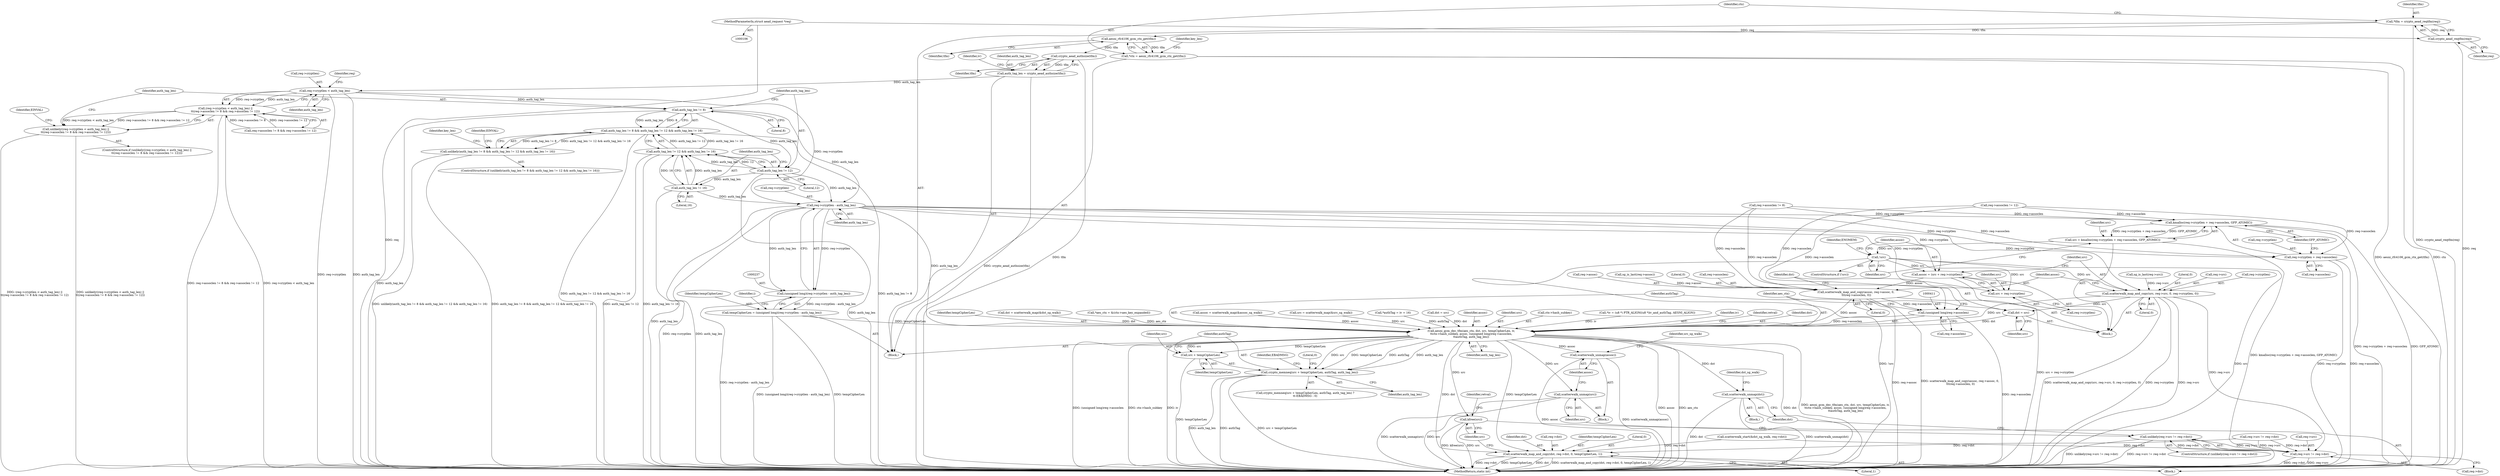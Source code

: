 digraph "0_linux_ccfe8c3f7e52ae83155cb038753f4c75b774ca8a@API" {
"1000130" [label="(Call,*tfm = crypto_aead_reqtfm(req))"];
"1000132" [label="(Call,crypto_aead_reqtfm(req))"];
"1000107" [label="(MethodParameterIn,struct aead_request *req)"];
"1000137" [label="(Call,aesni_rfc4106_gcm_ctx_get(tfm))"];
"1000135" [label="(Call,*ctx = aesni_rfc4106_gcm_ctx_get(tfm))"];
"1000157" [label="(Call,crypto_aead_authsize(tfm))"];
"1000155" [label="(Call,auth_tag_len = crypto_aead_authsize(tfm))"];
"1000183" [label="(Call,req->cryptlen < auth_tag_len)"];
"1000182" [label="(Call,(req->cryptlen < auth_tag_len) ||\n\t\t(req->assoclen != 8 && req->assoclen != 12))"];
"1000181" [label="(Call,unlikely((req->cryptlen < auth_tag_len) ||\n\t\t(req->assoclen != 8 && req->assoclen != 12)))"];
"1000205" [label="(Call,auth_tag_len != 8)"];
"1000204" [label="(Call,auth_tag_len != 8 && auth_tag_len != 12 && auth_tag_len != 16)"];
"1000203" [label="(Call,unlikely(auth_tag_len != 8 && auth_tag_len != 12 && auth_tag_len != 16))"];
"1000209" [label="(Call,auth_tag_len != 12)"];
"1000208" [label="(Call,auth_tag_len != 12 && auth_tag_len != 16)"];
"1000212" [label="(Call,auth_tag_len != 16)"];
"1000238" [label="(Call,req->cryptlen - auth_tag_len)"];
"1000236" [label="(Call,(unsigned long)(req->cryptlen - auth_tag_len))"];
"1000234" [label="(Call,tempCipherLen = (unsigned long)(req->cryptlen - auth_tag_len))"];
"1000400" [label="(Call,aesni_gcm_dec_tfm(aes_ctx, dst, src, tempCipherLen, iv,\n\t\tctx->hash_subkey, assoc, (unsigned long)req->assoclen,\n\t\tauthTag, auth_tag_len))"];
"1000420" [label="(Call,crypto_memneq(src + tempCipherLen, authTag, auth_tag_len))"];
"1000421" [label="(Call,src + tempCipherLen)"];
"1000442" [label="(Call,scatterwalk_unmap(dst))"];
"1000449" [label="(Call,scatterwalk_unmap(src))"];
"1000451" [label="(Call,scatterwalk_unmap(assoc))"];
"1000465" [label="(Call,scatterwalk_map_and_copy(dst, req->dst, 0, tempCipherLen, 1))"];
"1000473" [label="(Call,kfree(src))"];
"1000355" [label="(Call,kmalloc(req->cryptlen + req->assoclen, GFP_ATOMIC))"];
"1000353" [label="(Call,src = kmalloc(req->cryptlen + req->assoclen, GFP_ATOMIC))"];
"1000365" [label="(Call,!src)"];
"1000370" [label="(Call,assoc = (src + req->cryptlen))"];
"1000387" [label="(Call,scatterwalk_map_and_copy(assoc, req->assoc, 0,\n \t\t\treq->assoclen, 0))"];
"1000410" [label="(Call,(unsigned long)req->assoclen)"];
"1000372" [label="(Call,src + req->cryptlen)"];
"1000377" [label="(Call,scatterwalk_map_and_copy(src, req->src, 0, req->cryptlen, 0))"];
"1000397" [label="(Call,dst = src)"];
"1000434" [label="(Call,req->src != req->dst)"];
"1000433" [label="(Call,unlikely(req->src != req->dst))"];
"1000356" [label="(Call,req->cryptlen + req->assoclen)"];
"1000441" [label="(Block,)"];
"1000389" [label="(Call,req->assoc)"];
"1000211" [label="(Literal,12)"];
"1000293" [label="(Call,sg_is_last(req->src))"];
"1000202" [label="(ControlStructure,if (unlikely(auth_tag_len != 8 && auth_tag_len != 12 && auth_tag_len != 16)))"];
"1000466" [label="(Identifier,dst)"];
"1000208" [label="(Call,auth_tag_len != 12 && auth_tag_len != 16)"];
"1000422" [label="(Identifier,src)"];
"1000392" [label="(Literal,0)"];
"1000418" [label="(Identifier,retval)"];
"1000132" [label="(Call,crypto_aead_reqtfm(req))"];
"1000402" [label="(Identifier,dst)"];
"1000201" [label="(Identifier,EINVAL)"];
"1000431" [label="(Block,)"];
"1000435" [label="(Call,req->src)"];
"1000210" [label="(Identifier,auth_tag_len)"];
"1000427" [label="(Identifier,EBADMSG)"];
"1000155" [label="(Call,auth_tag_len = crypto_aead_authsize(tfm))"];
"1000404" [label="(Identifier,tempCipherLen)"];
"1000371" [label="(Identifier,assoc)"];
"1000346" [label="(Call,dst = scatterwalk_map(&dst_sg_walk))"];
"1000378" [label="(Identifier,src)"];
"1000209" [label="(Call,auth_tag_len != 12)"];
"1000332" [label="(Call,req->src != req->dst)"];
"1000107" [label="(MethodParameterIn,struct aead_request *req)"];
"1000138" [label="(Identifier,tfm)"];
"1000397" [label="(Call,dst = src)"];
"1000148" [label="(Call,*aes_ctx = &(ctx->aes_key_expanded))"];
"1000357" [label="(Call,req->cryptlen)"];
"1000388" [label="(Identifier,assoc)"];
"1000322" [label="(Call,assoc = scatterwalk_map(&assoc_sg_walk))"];
"1000369" [label="(Identifier,ENOMEM)"];
"1000297" [label="(Call,sg_is_last(req->assoc))"];
"1000317" [label="(Call,src = scatterwalk_map(&src_sg_walk))"];
"1000374" [label="(Call,req->cryptlen)"];
"1000432" [label="(ControlStructure,if (unlikely(req->src != req->dst)))"];
"1000477" [label="(MethodReturn,static int)"];
"1000235" [label="(Identifier,tempCipherLen)"];
"1000387" [label="(Call,scatterwalk_map_and_copy(assoc, req->assoc, 0,\n \t\t\treq->assoclen, 0))"];
"1000212" [label="(Call,auth_tag_len != 16)"];
"1000451" [label="(Call,scatterwalk_unmap(assoc))"];
"1000467" [label="(Call,req->dst)"];
"1000366" [label="(Identifier,src)"];
"1000398" [label="(Identifier,dst)"];
"1000401" [label="(Identifier,aes_ctx)"];
"1000450" [label="(Identifier,src)"];
"1000206" [label="(Identifier,auth_tag_len)"];
"1000352" [label="(Block,)"];
"1000471" [label="(Identifier,tempCipherLen)"];
"1000382" [label="(Literal,0)"];
"1000370" [label="(Call,assoc = (src + req->cryptlen))"];
"1000354" [label="(Identifier,src)"];
"1000136" [label="(Identifier,ctx)"];
"1000133" [label="(Identifier,req)"];
"1000184" [label="(Call,req->cryptlen)"];
"1000472" [label="(Literal,1)"];
"1000428" [label="(Literal,0)"];
"1000416" [label="(Identifier,auth_tag_len)"];
"1000205" [label="(Call,auth_tag_len != 8)"];
"1000465" [label="(Call,scatterwalk_map_and_copy(dst, req->dst, 0, tempCipherLen, 1))"];
"1000476" [label="(Identifier,retval)"];
"1000108" [label="(Block,)"];
"1000194" [label="(Call,req->assoclen != 12)"];
"1000214" [label="(Literal,16)"];
"1000353" [label="(Call,src = kmalloc(req->cryptlen + req->assoclen, GFP_ATOMIC))"];
"1000464" [label="(Block,)"];
"1000217" [label="(Identifier,EINVAL)"];
"1000183" [label="(Call,req->cryptlen < auth_tag_len)"];
"1000130" [label="(Call,*tfm = crypto_aead_reqtfm(req))"];
"1000158" [label="(Identifier,tfm)"];
"1000473" [label="(Call,kfree(src))"];
"1000412" [label="(Call,req->assoclen)"];
"1000423" [label="(Identifier,tempCipherLen)"];
"1000162" [label="(Identifier,iv)"];
"1000419" [label="(Call,crypto_memneq(src + tempCipherLen, authTag, auth_tag_len) ?\n\t\t-EBADMSG : 0)"];
"1000379" [label="(Call,req->src)"];
"1000156" [label="(Identifier,auth_tag_len)"];
"1000363" [label="(Identifier,GFP_ATOMIC)"];
"1000420" [label="(Call,crypto_memneq(src + tempCipherLen, authTag, auth_tag_len))"];
"1000171" [label="(Call,*authTag = iv + 16)"];
"1000434" [label="(Call,req->src != req->dst)"];
"1000189" [label="(Call,req->assoclen != 8)"];
"1000446" [label="(Identifier,dst_sg_walk)"];
"1000141" [label="(Identifier,key_len)"];
"1000242" [label="(Identifier,auth_tag_len)"];
"1000470" [label="(Literal,0)"];
"1000222" [label="(Identifier,key_len)"];
"1000355" [label="(Call,kmalloc(req->cryptlen + req->assoclen, GFP_ATOMIC))"];
"1000340" [label="(Call,scatterwalk_start(&dst_sg_walk, req->dst))"];
"1000474" [label="(Identifier,src)"];
"1000373" [label="(Identifier,src)"];
"1000187" [label="(Identifier,auth_tag_len)"];
"1000191" [label="(Identifier,req)"];
"1000372" [label="(Call,src + req->cryptlen)"];
"1000327" [label="(Call,dst = src)"];
"1000425" [label="(Identifier,auth_tag_len)"];
"1000393" [label="(Call,req->assoclen)"];
"1000204" [label="(Call,auth_tag_len != 8 && auth_tag_len != 12 && auth_tag_len != 16)"];
"1000377" [label="(Call,scatterwalk_map_and_copy(src, req->src, 0, req->cryptlen, 0))"];
"1000396" [label="(Literal,0)"];
"1000452" [label="(Identifier,assoc)"];
"1000360" [label="(Call,req->assoclen)"];
"1000239" [label="(Call,req->cryptlen)"];
"1000137" [label="(Call,aesni_rfc4106_gcm_ctx_get(tfm))"];
"1000409" [label="(Identifier,assoc)"];
"1000424" [label="(Identifier,authTag)"];
"1000403" [label="(Identifier,src)"];
"1000443" [label="(Identifier,dst)"];
"1000406" [label="(Call,ctx->hash_subkey)"];
"1000386" [label="(Literal,0)"];
"1000213" [label="(Identifier,auth_tag_len)"];
"1000161" [label="(Call,*iv = (u8 *) PTR_ALIGN((u8 *)iv_and_authTag, AESNI_ALIGN))"];
"1000438" [label="(Call,req->dst)"];
"1000207" [label="(Literal,8)"];
"1000245" [label="(Identifier,i)"];
"1000455" [label="(Identifier,src_sg_walk)"];
"1000400" [label="(Call,aesni_gcm_dec_tfm(aes_ctx, dst, src, tempCipherLen, iv,\n\t\tctx->hash_subkey, assoc, (unsigned long)req->assoclen,\n\t\tauthTag, auth_tag_len))"];
"1000203" [label="(Call,unlikely(auth_tag_len != 8 && auth_tag_len != 12 && auth_tag_len != 16))"];
"1000356" [label="(Call,req->cryptlen + req->assoclen)"];
"1000364" [label="(ControlStructure,if (!src))"];
"1000157" [label="(Call,crypto_aead_authsize(tfm))"];
"1000180" [label="(ControlStructure,if (unlikely((req->cryptlen < auth_tag_len) ||\n\t\t(req->assoclen != 8 && req->assoclen != 12))))"];
"1000399" [label="(Identifier,src)"];
"1000433" [label="(Call,unlikely(req->src != req->dst))"];
"1000442" [label="(Call,scatterwalk_unmap(dst))"];
"1000410" [label="(Call,(unsigned long)req->assoclen)"];
"1000236" [label="(Call,(unsigned long)(req->cryptlen - auth_tag_len))"];
"1000135" [label="(Call,*ctx = aesni_rfc4106_gcm_ctx_get(tfm))"];
"1000181" [label="(Call,unlikely((req->cryptlen < auth_tag_len) ||\n\t\t(req->assoclen != 8 && req->assoclen != 12)))"];
"1000383" [label="(Call,req->cryptlen)"];
"1000415" [label="(Identifier,authTag)"];
"1000188" [label="(Call,req->assoclen != 8 && req->assoclen != 12)"];
"1000421" [label="(Call,src + tempCipherLen)"];
"1000365" [label="(Call,!src)"];
"1000405" [label="(Identifier,iv)"];
"1000238" [label="(Call,req->cryptlen - auth_tag_len)"];
"1000449" [label="(Call,scatterwalk_unmap(src))"];
"1000131" [label="(Identifier,tfm)"];
"1000182" [label="(Call,(req->cryptlen < auth_tag_len) ||\n\t\t(req->assoclen != 8 && req->assoclen != 12))"];
"1000234" [label="(Call,tempCipherLen = (unsigned long)(req->cryptlen - auth_tag_len))"];
"1000130" -> "1000108"  [label="AST: "];
"1000130" -> "1000132"  [label="CFG: "];
"1000131" -> "1000130"  [label="AST: "];
"1000132" -> "1000130"  [label="AST: "];
"1000136" -> "1000130"  [label="CFG: "];
"1000130" -> "1000477"  [label="DDG: crypto_aead_reqtfm(req)"];
"1000132" -> "1000130"  [label="DDG: req"];
"1000130" -> "1000137"  [label="DDG: tfm"];
"1000132" -> "1000133"  [label="CFG: "];
"1000133" -> "1000132"  [label="AST: "];
"1000132" -> "1000477"  [label="DDG: req"];
"1000107" -> "1000132"  [label="DDG: req"];
"1000107" -> "1000106"  [label="AST: "];
"1000107" -> "1000477"  [label="DDG: req"];
"1000137" -> "1000135"  [label="AST: "];
"1000137" -> "1000138"  [label="CFG: "];
"1000138" -> "1000137"  [label="AST: "];
"1000135" -> "1000137"  [label="CFG: "];
"1000137" -> "1000135"  [label="DDG: tfm"];
"1000137" -> "1000157"  [label="DDG: tfm"];
"1000135" -> "1000108"  [label="AST: "];
"1000136" -> "1000135"  [label="AST: "];
"1000141" -> "1000135"  [label="CFG: "];
"1000135" -> "1000477"  [label="DDG: ctx"];
"1000135" -> "1000477"  [label="DDG: aesni_rfc4106_gcm_ctx_get(tfm)"];
"1000157" -> "1000155"  [label="AST: "];
"1000157" -> "1000158"  [label="CFG: "];
"1000158" -> "1000157"  [label="AST: "];
"1000155" -> "1000157"  [label="CFG: "];
"1000157" -> "1000477"  [label="DDG: tfm"];
"1000157" -> "1000155"  [label="DDG: tfm"];
"1000155" -> "1000108"  [label="AST: "];
"1000156" -> "1000155"  [label="AST: "];
"1000162" -> "1000155"  [label="CFG: "];
"1000155" -> "1000477"  [label="DDG: crypto_aead_authsize(tfm)"];
"1000155" -> "1000183"  [label="DDG: auth_tag_len"];
"1000183" -> "1000182"  [label="AST: "];
"1000183" -> "1000187"  [label="CFG: "];
"1000184" -> "1000183"  [label="AST: "];
"1000187" -> "1000183"  [label="AST: "];
"1000191" -> "1000183"  [label="CFG: "];
"1000182" -> "1000183"  [label="CFG: "];
"1000183" -> "1000477"  [label="DDG: auth_tag_len"];
"1000183" -> "1000477"  [label="DDG: req->cryptlen"];
"1000183" -> "1000182"  [label="DDG: req->cryptlen"];
"1000183" -> "1000182"  [label="DDG: auth_tag_len"];
"1000183" -> "1000205"  [label="DDG: auth_tag_len"];
"1000183" -> "1000238"  [label="DDG: req->cryptlen"];
"1000182" -> "1000181"  [label="AST: "];
"1000182" -> "1000188"  [label="CFG: "];
"1000188" -> "1000182"  [label="AST: "];
"1000181" -> "1000182"  [label="CFG: "];
"1000182" -> "1000477"  [label="DDG: req->assoclen != 8 && req->assoclen != 12"];
"1000182" -> "1000477"  [label="DDG: req->cryptlen < auth_tag_len"];
"1000182" -> "1000181"  [label="DDG: req->cryptlen < auth_tag_len"];
"1000182" -> "1000181"  [label="DDG: req->assoclen != 8 && req->assoclen != 12"];
"1000188" -> "1000182"  [label="DDG: req->assoclen != 8"];
"1000188" -> "1000182"  [label="DDG: req->assoclen != 12"];
"1000181" -> "1000180"  [label="AST: "];
"1000201" -> "1000181"  [label="CFG: "];
"1000206" -> "1000181"  [label="CFG: "];
"1000181" -> "1000477"  [label="DDG: (req->cryptlen < auth_tag_len) ||\n\t\t(req->assoclen != 8 && req->assoclen != 12)"];
"1000181" -> "1000477"  [label="DDG: unlikely((req->cryptlen < auth_tag_len) ||\n\t\t(req->assoclen != 8 && req->assoclen != 12))"];
"1000205" -> "1000204"  [label="AST: "];
"1000205" -> "1000207"  [label="CFG: "];
"1000206" -> "1000205"  [label="AST: "];
"1000207" -> "1000205"  [label="AST: "];
"1000210" -> "1000205"  [label="CFG: "];
"1000204" -> "1000205"  [label="CFG: "];
"1000205" -> "1000477"  [label="DDG: auth_tag_len"];
"1000205" -> "1000204"  [label="DDG: auth_tag_len"];
"1000205" -> "1000204"  [label="DDG: 8"];
"1000205" -> "1000209"  [label="DDG: auth_tag_len"];
"1000205" -> "1000238"  [label="DDG: auth_tag_len"];
"1000204" -> "1000203"  [label="AST: "];
"1000204" -> "1000208"  [label="CFG: "];
"1000208" -> "1000204"  [label="AST: "];
"1000203" -> "1000204"  [label="CFG: "];
"1000204" -> "1000477"  [label="DDG: auth_tag_len != 12 && auth_tag_len != 16"];
"1000204" -> "1000477"  [label="DDG: auth_tag_len != 8"];
"1000204" -> "1000203"  [label="DDG: auth_tag_len != 8"];
"1000204" -> "1000203"  [label="DDG: auth_tag_len != 12 && auth_tag_len != 16"];
"1000208" -> "1000204"  [label="DDG: auth_tag_len != 12"];
"1000208" -> "1000204"  [label="DDG: auth_tag_len != 16"];
"1000203" -> "1000202"  [label="AST: "];
"1000217" -> "1000203"  [label="CFG: "];
"1000222" -> "1000203"  [label="CFG: "];
"1000203" -> "1000477"  [label="DDG: unlikely(auth_tag_len != 8 && auth_tag_len != 12 && auth_tag_len != 16)"];
"1000203" -> "1000477"  [label="DDG: auth_tag_len != 8 && auth_tag_len != 12 && auth_tag_len != 16"];
"1000209" -> "1000208"  [label="AST: "];
"1000209" -> "1000211"  [label="CFG: "];
"1000210" -> "1000209"  [label="AST: "];
"1000211" -> "1000209"  [label="AST: "];
"1000213" -> "1000209"  [label="CFG: "];
"1000208" -> "1000209"  [label="CFG: "];
"1000209" -> "1000477"  [label="DDG: auth_tag_len"];
"1000209" -> "1000208"  [label="DDG: auth_tag_len"];
"1000209" -> "1000208"  [label="DDG: 12"];
"1000209" -> "1000212"  [label="DDG: auth_tag_len"];
"1000209" -> "1000238"  [label="DDG: auth_tag_len"];
"1000208" -> "1000212"  [label="CFG: "];
"1000212" -> "1000208"  [label="AST: "];
"1000208" -> "1000477"  [label="DDG: auth_tag_len != 12"];
"1000208" -> "1000477"  [label="DDG: auth_tag_len != 16"];
"1000212" -> "1000208"  [label="DDG: auth_tag_len"];
"1000212" -> "1000208"  [label="DDG: 16"];
"1000212" -> "1000214"  [label="CFG: "];
"1000213" -> "1000212"  [label="AST: "];
"1000214" -> "1000212"  [label="AST: "];
"1000212" -> "1000477"  [label="DDG: auth_tag_len"];
"1000212" -> "1000238"  [label="DDG: auth_tag_len"];
"1000238" -> "1000236"  [label="AST: "];
"1000238" -> "1000242"  [label="CFG: "];
"1000239" -> "1000238"  [label="AST: "];
"1000242" -> "1000238"  [label="AST: "];
"1000236" -> "1000238"  [label="CFG: "];
"1000238" -> "1000477"  [label="DDG: req->cryptlen"];
"1000238" -> "1000477"  [label="DDG: auth_tag_len"];
"1000238" -> "1000236"  [label="DDG: req->cryptlen"];
"1000238" -> "1000236"  [label="DDG: auth_tag_len"];
"1000238" -> "1000355"  [label="DDG: req->cryptlen"];
"1000238" -> "1000356"  [label="DDG: req->cryptlen"];
"1000238" -> "1000370"  [label="DDG: req->cryptlen"];
"1000238" -> "1000372"  [label="DDG: req->cryptlen"];
"1000238" -> "1000377"  [label="DDG: req->cryptlen"];
"1000238" -> "1000400"  [label="DDG: auth_tag_len"];
"1000236" -> "1000234"  [label="AST: "];
"1000237" -> "1000236"  [label="AST: "];
"1000234" -> "1000236"  [label="CFG: "];
"1000236" -> "1000477"  [label="DDG: req->cryptlen - auth_tag_len"];
"1000236" -> "1000234"  [label="DDG: req->cryptlen - auth_tag_len"];
"1000234" -> "1000108"  [label="AST: "];
"1000235" -> "1000234"  [label="AST: "];
"1000245" -> "1000234"  [label="CFG: "];
"1000234" -> "1000477"  [label="DDG: (unsigned long)(req->cryptlen - auth_tag_len)"];
"1000234" -> "1000477"  [label="DDG: tempCipherLen"];
"1000234" -> "1000400"  [label="DDG: tempCipherLen"];
"1000400" -> "1000108"  [label="AST: "];
"1000400" -> "1000416"  [label="CFG: "];
"1000401" -> "1000400"  [label="AST: "];
"1000402" -> "1000400"  [label="AST: "];
"1000403" -> "1000400"  [label="AST: "];
"1000404" -> "1000400"  [label="AST: "];
"1000405" -> "1000400"  [label="AST: "];
"1000406" -> "1000400"  [label="AST: "];
"1000409" -> "1000400"  [label="AST: "];
"1000410" -> "1000400"  [label="AST: "];
"1000415" -> "1000400"  [label="AST: "];
"1000416" -> "1000400"  [label="AST: "];
"1000418" -> "1000400"  [label="CFG: "];
"1000400" -> "1000477"  [label="DDG: iv"];
"1000400" -> "1000477"  [label="DDG: assoc"];
"1000400" -> "1000477"  [label="DDG: aes_ctx"];
"1000400" -> "1000477"  [label="DDG: dst"];
"1000400" -> "1000477"  [label="DDG: aesni_gcm_dec_tfm(aes_ctx, dst, src, tempCipherLen, iv,\n\t\tctx->hash_subkey, assoc, (unsigned long)req->assoclen,\n\t\tauthTag, auth_tag_len)"];
"1000400" -> "1000477"  [label="DDG: (unsigned long)req->assoclen"];
"1000400" -> "1000477"  [label="DDG: ctx->hash_subkey"];
"1000148" -> "1000400"  [label="DDG: aes_ctx"];
"1000397" -> "1000400"  [label="DDG: dst"];
"1000327" -> "1000400"  [label="DDG: dst"];
"1000346" -> "1000400"  [label="DDG: dst"];
"1000317" -> "1000400"  [label="DDG: src"];
"1000377" -> "1000400"  [label="DDG: src"];
"1000161" -> "1000400"  [label="DDG: iv"];
"1000387" -> "1000400"  [label="DDG: assoc"];
"1000322" -> "1000400"  [label="DDG: assoc"];
"1000410" -> "1000400"  [label="DDG: req->assoclen"];
"1000171" -> "1000400"  [label="DDG: authTag"];
"1000400" -> "1000420"  [label="DDG: src"];
"1000400" -> "1000420"  [label="DDG: tempCipherLen"];
"1000400" -> "1000420"  [label="DDG: authTag"];
"1000400" -> "1000420"  [label="DDG: auth_tag_len"];
"1000400" -> "1000421"  [label="DDG: src"];
"1000400" -> "1000421"  [label="DDG: tempCipherLen"];
"1000400" -> "1000442"  [label="DDG: dst"];
"1000400" -> "1000449"  [label="DDG: src"];
"1000400" -> "1000451"  [label="DDG: assoc"];
"1000400" -> "1000465"  [label="DDG: dst"];
"1000400" -> "1000465"  [label="DDG: tempCipherLen"];
"1000400" -> "1000473"  [label="DDG: src"];
"1000420" -> "1000419"  [label="AST: "];
"1000420" -> "1000425"  [label="CFG: "];
"1000421" -> "1000420"  [label="AST: "];
"1000424" -> "1000420"  [label="AST: "];
"1000425" -> "1000420"  [label="AST: "];
"1000427" -> "1000420"  [label="CFG: "];
"1000428" -> "1000420"  [label="CFG: "];
"1000420" -> "1000477"  [label="DDG: auth_tag_len"];
"1000420" -> "1000477"  [label="DDG: authTag"];
"1000420" -> "1000477"  [label="DDG: src + tempCipherLen"];
"1000421" -> "1000423"  [label="CFG: "];
"1000422" -> "1000421"  [label="AST: "];
"1000423" -> "1000421"  [label="AST: "];
"1000424" -> "1000421"  [label="CFG: "];
"1000421" -> "1000477"  [label="DDG: tempCipherLen"];
"1000442" -> "1000441"  [label="AST: "];
"1000442" -> "1000443"  [label="CFG: "];
"1000443" -> "1000442"  [label="AST: "];
"1000446" -> "1000442"  [label="CFG: "];
"1000442" -> "1000477"  [label="DDG: scatterwalk_unmap(dst)"];
"1000442" -> "1000477"  [label="DDG: dst"];
"1000449" -> "1000431"  [label="AST: "];
"1000449" -> "1000450"  [label="CFG: "];
"1000450" -> "1000449"  [label="AST: "];
"1000452" -> "1000449"  [label="CFG: "];
"1000449" -> "1000477"  [label="DDG: src"];
"1000449" -> "1000477"  [label="DDG: scatterwalk_unmap(src)"];
"1000451" -> "1000431"  [label="AST: "];
"1000451" -> "1000452"  [label="CFG: "];
"1000452" -> "1000451"  [label="AST: "];
"1000455" -> "1000451"  [label="CFG: "];
"1000451" -> "1000477"  [label="DDG: assoc"];
"1000451" -> "1000477"  [label="DDG: scatterwalk_unmap(assoc)"];
"1000465" -> "1000464"  [label="AST: "];
"1000465" -> "1000472"  [label="CFG: "];
"1000466" -> "1000465"  [label="AST: "];
"1000467" -> "1000465"  [label="AST: "];
"1000470" -> "1000465"  [label="AST: "];
"1000471" -> "1000465"  [label="AST: "];
"1000472" -> "1000465"  [label="AST: "];
"1000474" -> "1000465"  [label="CFG: "];
"1000465" -> "1000477"  [label="DDG: scatterwalk_map_and_copy(dst, req->dst, 0, tempCipherLen, 1)"];
"1000465" -> "1000477"  [label="DDG: req->dst"];
"1000465" -> "1000477"  [label="DDG: tempCipherLen"];
"1000465" -> "1000477"  [label="DDG: dst"];
"1000332" -> "1000465"  [label="DDG: req->dst"];
"1000340" -> "1000465"  [label="DDG: req->dst"];
"1000473" -> "1000464"  [label="AST: "];
"1000473" -> "1000474"  [label="CFG: "];
"1000474" -> "1000473"  [label="AST: "];
"1000476" -> "1000473"  [label="CFG: "];
"1000473" -> "1000477"  [label="DDG: src"];
"1000473" -> "1000477"  [label="DDG: kfree(src)"];
"1000355" -> "1000353"  [label="AST: "];
"1000355" -> "1000363"  [label="CFG: "];
"1000356" -> "1000355"  [label="AST: "];
"1000363" -> "1000355"  [label="AST: "];
"1000353" -> "1000355"  [label="CFG: "];
"1000355" -> "1000477"  [label="DDG: req->cryptlen + req->assoclen"];
"1000355" -> "1000477"  [label="DDG: GFP_ATOMIC"];
"1000355" -> "1000353"  [label="DDG: req->cryptlen + req->assoclen"];
"1000355" -> "1000353"  [label="DDG: GFP_ATOMIC"];
"1000189" -> "1000355"  [label="DDG: req->assoclen"];
"1000194" -> "1000355"  [label="DDG: req->assoclen"];
"1000353" -> "1000352"  [label="AST: "];
"1000354" -> "1000353"  [label="AST: "];
"1000366" -> "1000353"  [label="CFG: "];
"1000353" -> "1000477"  [label="DDG: kmalloc(req->cryptlen + req->assoclen, GFP_ATOMIC)"];
"1000353" -> "1000365"  [label="DDG: src"];
"1000365" -> "1000364"  [label="AST: "];
"1000365" -> "1000366"  [label="CFG: "];
"1000366" -> "1000365"  [label="AST: "];
"1000369" -> "1000365"  [label="CFG: "];
"1000371" -> "1000365"  [label="CFG: "];
"1000365" -> "1000477"  [label="DDG: !src"];
"1000365" -> "1000477"  [label="DDG: src"];
"1000365" -> "1000370"  [label="DDG: src"];
"1000365" -> "1000372"  [label="DDG: src"];
"1000365" -> "1000377"  [label="DDG: src"];
"1000370" -> "1000352"  [label="AST: "];
"1000370" -> "1000372"  [label="CFG: "];
"1000371" -> "1000370"  [label="AST: "];
"1000372" -> "1000370"  [label="AST: "];
"1000378" -> "1000370"  [label="CFG: "];
"1000370" -> "1000477"  [label="DDG: src + req->cryptlen"];
"1000370" -> "1000387"  [label="DDG: assoc"];
"1000387" -> "1000352"  [label="AST: "];
"1000387" -> "1000396"  [label="CFG: "];
"1000388" -> "1000387"  [label="AST: "];
"1000389" -> "1000387"  [label="AST: "];
"1000392" -> "1000387"  [label="AST: "];
"1000393" -> "1000387"  [label="AST: "];
"1000396" -> "1000387"  [label="AST: "];
"1000398" -> "1000387"  [label="CFG: "];
"1000387" -> "1000477"  [label="DDG: req->assoc"];
"1000387" -> "1000477"  [label="DDG: scatterwalk_map_and_copy(assoc, req->assoc, 0,\n \t\t\treq->assoclen, 0)"];
"1000297" -> "1000387"  [label="DDG: req->assoc"];
"1000189" -> "1000387"  [label="DDG: req->assoclen"];
"1000194" -> "1000387"  [label="DDG: req->assoclen"];
"1000387" -> "1000410"  [label="DDG: req->assoclen"];
"1000410" -> "1000412"  [label="CFG: "];
"1000411" -> "1000410"  [label="AST: "];
"1000412" -> "1000410"  [label="AST: "];
"1000415" -> "1000410"  [label="CFG: "];
"1000410" -> "1000477"  [label="DDG: req->assoclen"];
"1000189" -> "1000410"  [label="DDG: req->assoclen"];
"1000194" -> "1000410"  [label="DDG: req->assoclen"];
"1000372" -> "1000374"  [label="CFG: "];
"1000373" -> "1000372"  [label="AST: "];
"1000374" -> "1000372"  [label="AST: "];
"1000377" -> "1000352"  [label="AST: "];
"1000377" -> "1000386"  [label="CFG: "];
"1000378" -> "1000377"  [label="AST: "];
"1000379" -> "1000377"  [label="AST: "];
"1000382" -> "1000377"  [label="AST: "];
"1000383" -> "1000377"  [label="AST: "];
"1000386" -> "1000377"  [label="AST: "];
"1000388" -> "1000377"  [label="CFG: "];
"1000377" -> "1000477"  [label="DDG: scatterwalk_map_and_copy(src, req->src, 0, req->cryptlen, 0)"];
"1000377" -> "1000477"  [label="DDG: req->cryptlen"];
"1000377" -> "1000477"  [label="DDG: req->src"];
"1000293" -> "1000377"  [label="DDG: req->src"];
"1000377" -> "1000397"  [label="DDG: src"];
"1000377" -> "1000434"  [label="DDG: req->src"];
"1000397" -> "1000352"  [label="AST: "];
"1000397" -> "1000399"  [label="CFG: "];
"1000398" -> "1000397"  [label="AST: "];
"1000399" -> "1000397"  [label="AST: "];
"1000401" -> "1000397"  [label="CFG: "];
"1000434" -> "1000433"  [label="AST: "];
"1000434" -> "1000438"  [label="CFG: "];
"1000435" -> "1000434"  [label="AST: "];
"1000438" -> "1000434"  [label="AST: "];
"1000433" -> "1000434"  [label="CFG: "];
"1000434" -> "1000477"  [label="DDG: req->dst"];
"1000434" -> "1000477"  [label="DDG: req->src"];
"1000434" -> "1000433"  [label="DDG: req->src"];
"1000434" -> "1000433"  [label="DDG: req->dst"];
"1000332" -> "1000434"  [label="DDG: req->src"];
"1000332" -> "1000434"  [label="DDG: req->dst"];
"1000340" -> "1000434"  [label="DDG: req->dst"];
"1000433" -> "1000432"  [label="AST: "];
"1000443" -> "1000433"  [label="CFG: "];
"1000450" -> "1000433"  [label="CFG: "];
"1000433" -> "1000477"  [label="DDG: req->src != req->dst"];
"1000433" -> "1000477"  [label="DDG: unlikely(req->src != req->dst)"];
"1000356" -> "1000360"  [label="CFG: "];
"1000357" -> "1000356"  [label="AST: "];
"1000360" -> "1000356"  [label="AST: "];
"1000363" -> "1000356"  [label="CFG: "];
"1000356" -> "1000477"  [label="DDG: req->cryptlen"];
"1000356" -> "1000477"  [label="DDG: req->assoclen"];
"1000189" -> "1000356"  [label="DDG: req->assoclen"];
"1000194" -> "1000356"  [label="DDG: req->assoclen"];
}
